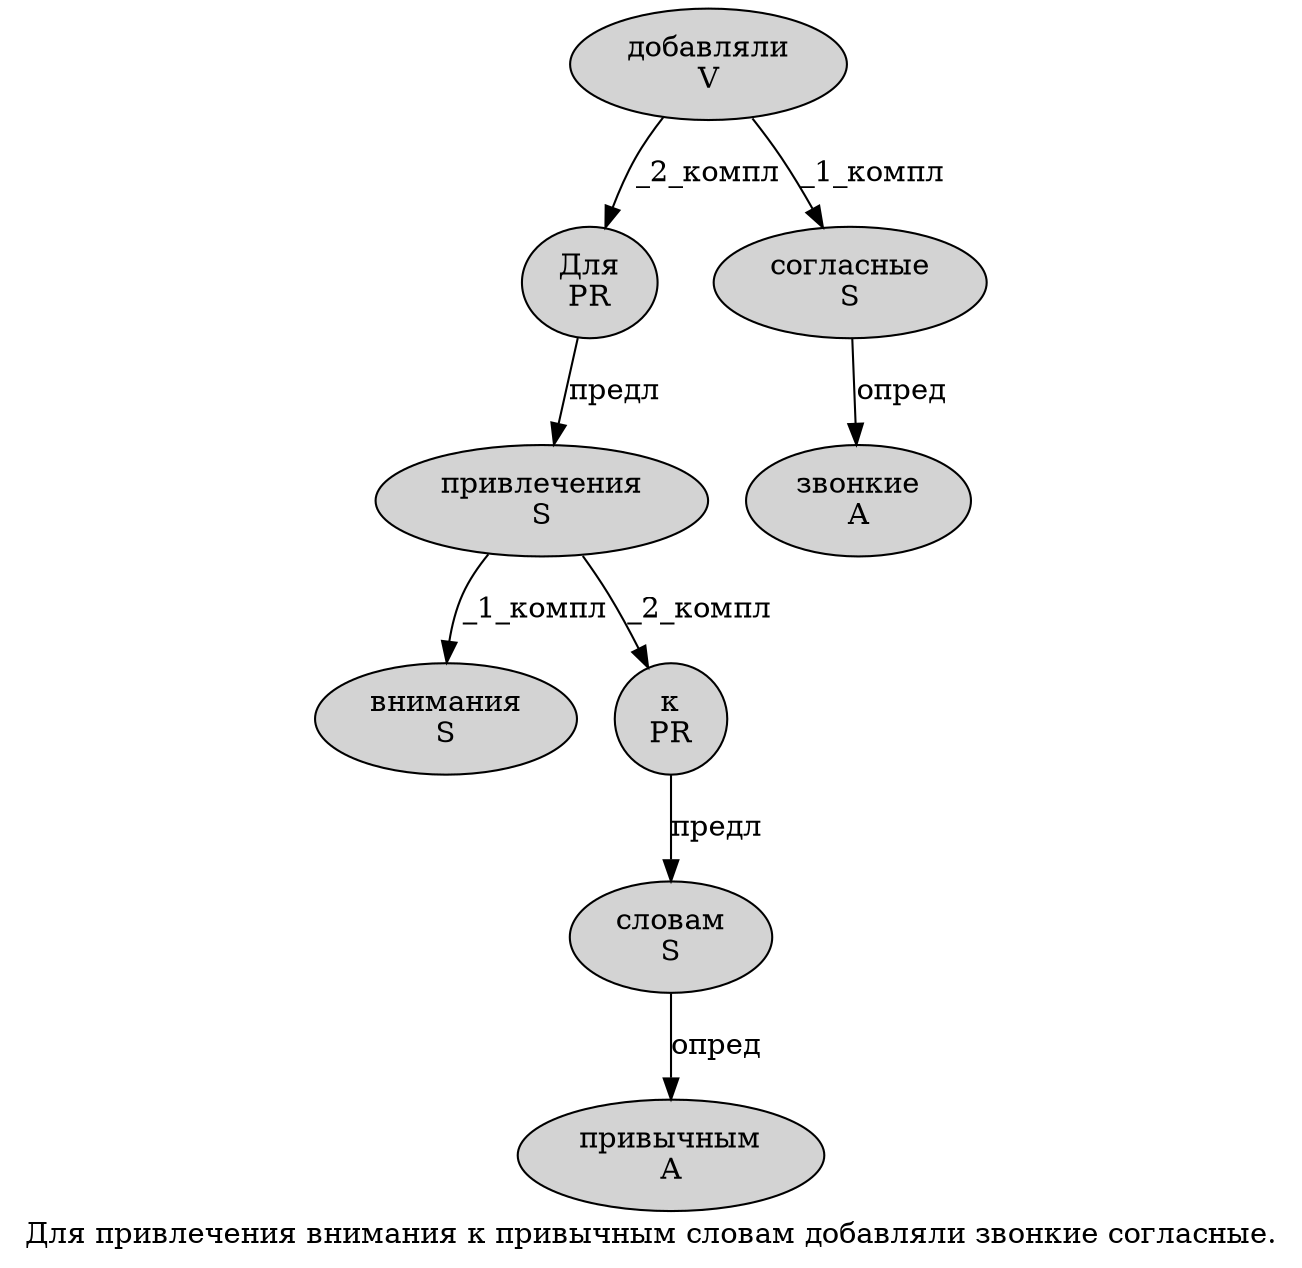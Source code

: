 digraph SENTENCE_273 {
	graph [label="Для привлечения внимания к привычным словам добавляли звонкие согласные."]
	node [style=filled]
		0 [label="Для
PR" color="" fillcolor=lightgray penwidth=1 shape=ellipse]
		1 [label="привлечения
S" color="" fillcolor=lightgray penwidth=1 shape=ellipse]
		2 [label="внимания
S" color="" fillcolor=lightgray penwidth=1 shape=ellipse]
		3 [label="к
PR" color="" fillcolor=lightgray penwidth=1 shape=ellipse]
		4 [label="привычным
A" color="" fillcolor=lightgray penwidth=1 shape=ellipse]
		5 [label="словам
S" color="" fillcolor=lightgray penwidth=1 shape=ellipse]
		6 [label="добавляли
V" color="" fillcolor=lightgray penwidth=1 shape=ellipse]
		7 [label="звонкие
A" color="" fillcolor=lightgray penwidth=1 shape=ellipse]
		8 [label="согласные
S" color="" fillcolor=lightgray penwidth=1 shape=ellipse]
			3 -> 5 [label="предл"]
			5 -> 4 [label="опред"]
			0 -> 1 [label="предл"]
			1 -> 2 [label="_1_компл"]
			1 -> 3 [label="_2_компл"]
			6 -> 0 [label="_2_компл"]
			6 -> 8 [label="_1_компл"]
			8 -> 7 [label="опред"]
}